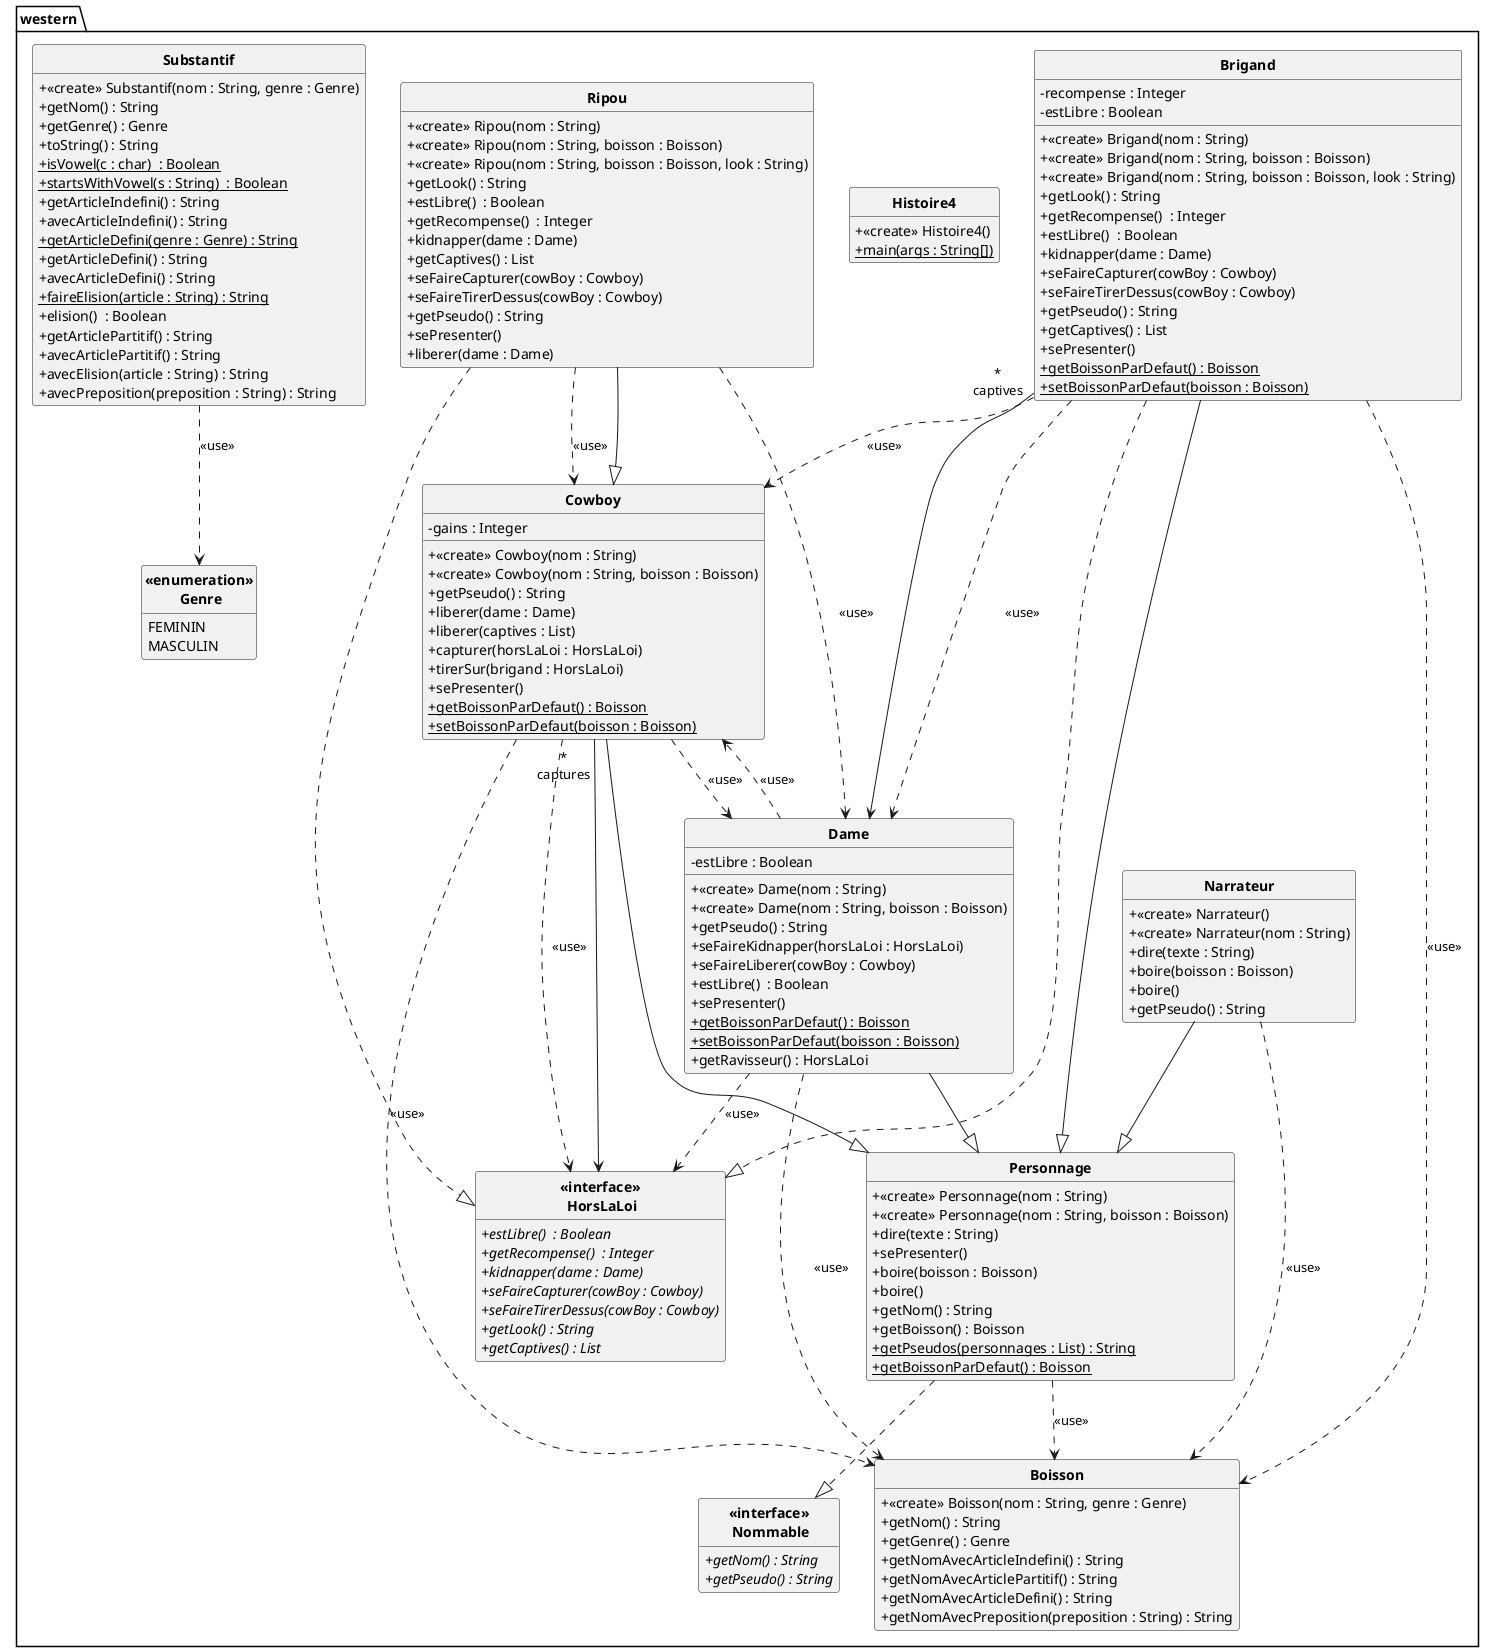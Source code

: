 @startuml

skinparam style strictuml
skinparam classAttributeIconSize 0
skinparam classFontStyle Bold
hide empty members

Package "western" {
class Boisson
{
+ <<create>> Boisson(nom : String, genre : Genre)
+ getNom() : String
+ getGenre() : Genre
+ getNomAvecArticleIndefini() : String
+ getNomAvecArticlePartitif() : String
+ getNomAvecArticleDefini() : String
+ getNomAvecPreposition(preposition : String) : String
}

class Brigand
{
- recompense : Integer
- estLibre : Boolean
+ <<create>> Brigand(nom : String)
+ <<create>> Brigand(nom : String, boisson : Boisson)
+ <<create>> Brigand(nom : String, boisson : Boisson, look : String)
+ getLook() : String
+ getRecompense()  : Integer
+ estLibre()  : Boolean
+ kidnapper(dame : Dame)
+ seFaireCapturer(cowBoy : Cowboy)
+ seFaireTirerDessus(cowBoy : Cowboy)
+ getPseudo() : String
+ getCaptives() : List
+ sePresenter()
+ {static} getBoissonParDefaut() : Boisson
+ {static} setBoissonParDefaut(boisson : Boisson)
}

class Cowboy
{
- gains : Integer
+ <<create>> Cowboy(nom : String)
+ <<create>> Cowboy(nom : String, boisson : Boisson)
+ getPseudo() : String
+ liberer(dame : Dame)
+ liberer(captives : List)
+ capturer(horsLaLoi : HorsLaLoi)
+ tirerSur(brigand : HorsLaLoi)
+ sePresenter()
+ {static} getBoissonParDefaut() : Boisson
+ {static} setBoissonParDefaut(boisson : Boisson)
}

class Dame
{
- estLibre : Boolean
+ <<create>> Dame(nom : String)
+ <<create>> Dame(nom : String, boisson : Boisson)
+ getPseudo() : String
+ seFaireKidnapper(horsLaLoi : HorsLaLoi)
+ seFaireLiberer(cowBoy : Cowboy)
+ estLibre()  : Boolean
+ sePresenter()
+ {static} getBoissonParDefaut() : Boisson
+ {static} setBoissonParDefaut(boisson : Boisson)
+ getRavisseur() : HorsLaLoi
}

class Histoire4
{
+ <<create>> Histoire4()
+ {static} main(args : String[])
}

class Narrateur
{
+ <<create>> Narrateur()
+ <<create>> Narrateur(nom : String)
+ dire(texte : String)
+ boire(boisson : Boisson)
+ boire()
+ getPseudo() : String
}

class Personnage
{
+ <<create>> Personnage(nom : String)
+ <<create>> Personnage(nom : String, boisson : Boisson)
+ dire(texte : String)
+ sePresenter()
+ boire(boisson : Boisson)
+ boire()
+ getNom() : String
+ getBoisson() : Boisson
+ {static} getPseudos(personnages : List) : String
+ {static} getBoissonParDefaut() : Boisson
}

class Ripou
{
+ <<create>> Ripou(nom : String)
+ <<create>> Ripou(nom : String, boisson : Boisson)
+ <<create>> Ripou(nom : String, boisson : Boisson, look : String)
+ getLook() : String
+ estLibre()  : Boolean
+ getRecompense()  : Integer
+ kidnapper(dame : Dame)
+ getCaptives() : List
+ seFaireCapturer(cowBoy : Cowboy)
+ seFaireTirerDessus(cowBoy : Cowboy)
+ getPseudo() : String
+ sePresenter()
+ liberer(dame : Dame)
}

class Substantif
{
+ <<create>> Substantif(nom : String, genre : Genre)
+ getNom() : String
+ getGenre() : Genre
+ toString() : String
+ {static} isVowel(c : char)  : Boolean
+ {static} startsWithVowel(s : String)  : Boolean
+ getArticleIndefini() : String
+ avecArticleIndefini() : String
+ {static} getArticleDefini(genre : Genre) : String
+ getArticleDefini() : String
+ avecArticleDefini() : String
+ {static} faireElision(article : String) : String
+ elision()  : Boolean
+ getArticlePartitif() : String
+ avecArticlePartitif() : String
+ avecElision(article : String) : String
+ avecPreposition(preposition : String) : String
}

class "<<interface>>\n HorsLaLoi" as HorsLaLoi
{
+ {abstract} estLibre()  : Boolean
+ {abstract} getRecompense()  : Integer
+ {abstract} kidnapper(dame : Dame)
+ {abstract} seFaireCapturer(cowBoy : Cowboy)
+ {abstract} seFaireTirerDessus(cowBoy : Cowboy)
+ {abstract} getLook() : String
+ {abstract} getCaptives() : List

}

class "<<interface>>\n Nommable" as Nommable
{
+ {abstract} getNom() : String
+ {abstract} getPseudo() : String

}

class "<<enumeration>>\n Genre" as Genre
{
FEMININ
MASCULIN
}


Brigand --|> Personnage
Brigand ..|> HorsLaLoi
Brigand " * \n captives " --> Dame
Brigand ..> Dame : <<use>>
Brigand ..> Cowboy : <<use>>
Brigand ..> Boisson : <<use>>

Cowboy --|> Personnage
Cowboy " * \n captures " --> HorsLaLoi
Cowboy ..> Dame : <<use>>
Cowboy ..> HorsLaLoi : <<use>>
Cowboy ..> Boisson : <<use>>

Dame --|> Personnage
Dame ..> HorsLaLoi : <<use>>
Dame ..> Cowboy : <<use>>
Dame ..> Boisson : <<use>>


Narrateur --|> Personnage
Narrateur ..> Boisson : <<use>>

Personnage ..|> Nommable
Personnage ..> Boisson : <<use>>

Ripou --|> Cowboy
Ripou ..|> HorsLaLoi
Ripou ..> Dame : <<use>>
Ripou ..> Cowboy : <<use>>

Substantif ..> Genre : <<use>>

}

@enduml

